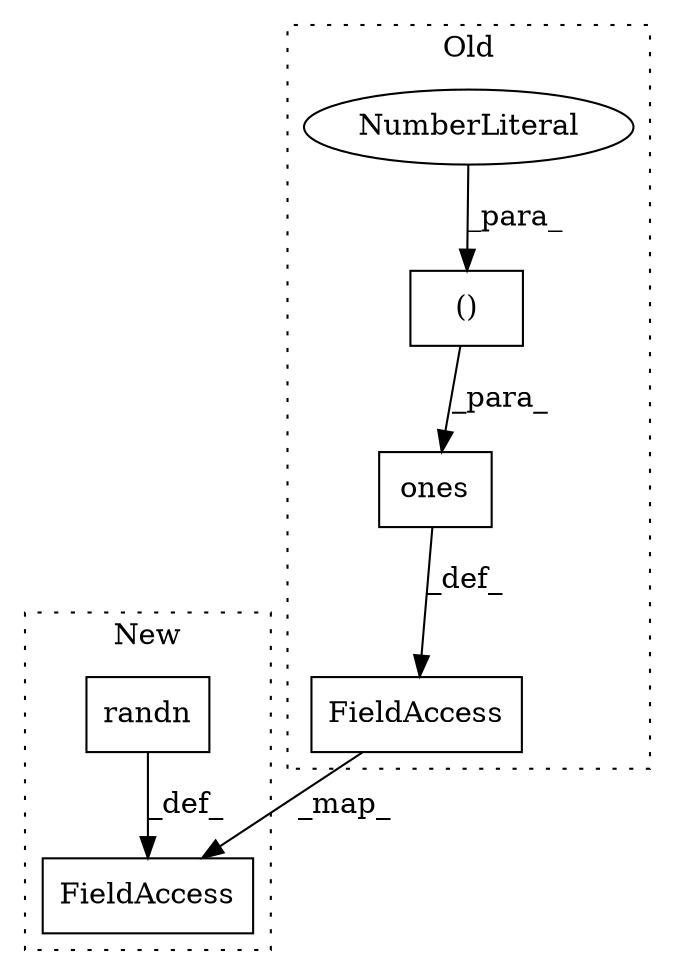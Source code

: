 digraph G {
subgraph cluster0 {
1 [label="ones" a="32" s="308,349" l="10,2" shape="box"];
3 [label="()" a="106" s="318" l="31" shape="box"];
4 [label="NumberLiteral" a="34" s="332" l="2" shape="ellipse"];
6 [label="FieldAccess" a="22" s="295" l="6" shape="box"];
label = "Old";
style="dotted";
}
subgraph cluster1 {
2 [label="randn" a="32" s="378,391" l="6,1" shape="box"];
5 [label="FieldAccess" a="22" s="358" l="6" shape="box"];
label = "New";
style="dotted";
}
1 -> 6 [label="_def_"];
2 -> 5 [label="_def_"];
3 -> 1 [label="_para_"];
4 -> 3 [label="_para_"];
6 -> 5 [label="_map_"];
}